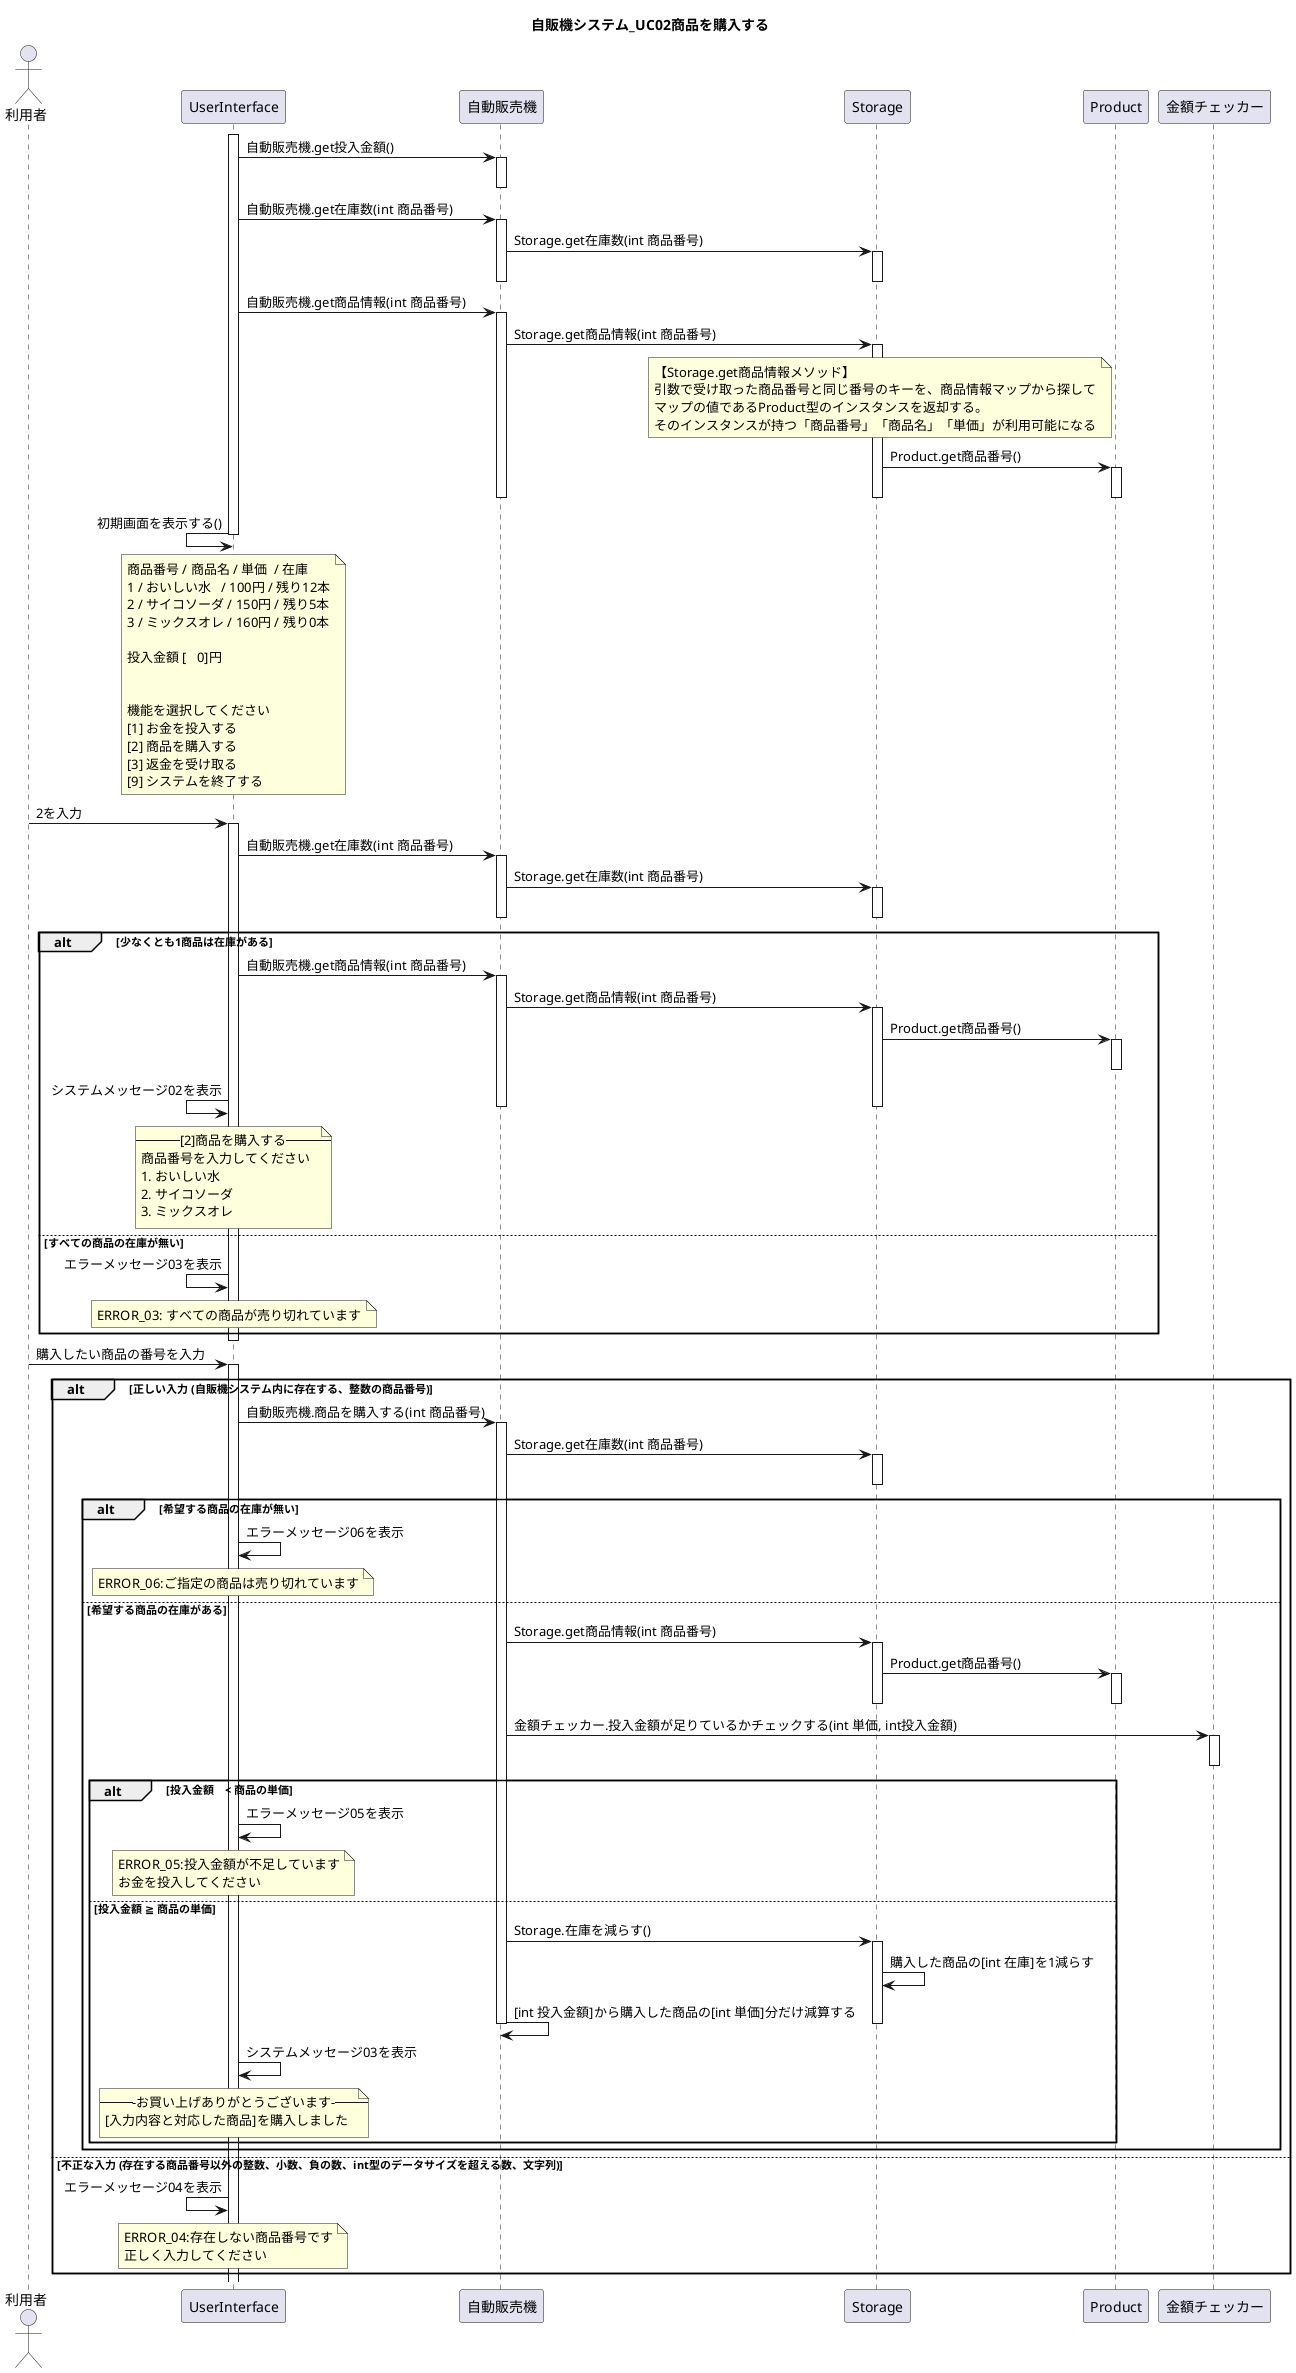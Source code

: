 @startuml
title 自販機システム_UC02商品を購入する

actor 利用者

activate UserInterface

UserInterface -> 自動販売機 : 自動販売機.get投入金額()
activate 自動販売機
deactivate 自動販売機

UserInterface -> 自動販売機 : 自動販売機.get在庫数(int 商品番号)
activate 自動販売機
自動販売機 -> Storage : Storage.get在庫数(int 商品番号)
activate Storage

deactivate Storage
deactivate 自動販売機

UserInterface -> 自動販売機 : 自動販売機.get商品情報(int 商品番号)
activate 自動販売機
自動販売機 -> Storage : Storage.get商品情報(int 商品番号)
activate Storage

note left of Product
【Storage.get商品情報メソッド】
引数で受け取った商品番号と同じ番号のキーを、商品情報マップから探して
マップの値であるProduct型のインスタンスを返却する。
そのインスタンスが持つ「商品番号」「商品名」「単価」が利用可能になる
end note

Storage -> Product : Product.get商品番号()
activate Product

deactivate Product
deactivate Storage
deactivate 自動販売機
deactivate 自動販売機


UserInterface <- UserInterface : 初期画面を表示する()
note over UserInterface
商品番号 / 商品名 / 単価  / 在庫
1 / おいしい水   / 100円 / 残り12本
2 / サイコソーダ / 150円 / 残り5本
3 / ミックスオレ / 160円 / 残り0本

投入金額 [   0]円


機能を選択してください
[1] お金を投入する
[2] 商品を購入する
[3] 返金を受け取る
[9] システムを終了する
end note
deactivate UserInterface


利用者 -> UserInterface : 2を入力

'loop 初めに登録した商品番号すべてを使って実施
activate UserInterface
UserInterface -> 自動販売機 : 自動販売機.get在庫数(int 商品番号)
activate 自動販売機
自動販売機 -> Storage : Storage.get在庫数(int 商品番号)
activate Storage

deactivate Product
deactivate Storage
deactivate 自動販売機
'end loop

alt 少なくとも1商品は在庫がある
    UserInterface -> 自動販売機 : 自動販売機.get商品情報(int 商品番号)
    activate 自動販売機
    自動販売機 -> Storage : Storage.get商品情報(int 商品番号)
    activate Storage

    Storage -> Product : Product.get商品番号()
    activate Product

    deactivate Product
    UserInterface <- UserInterface : システムメッセージ02を表示
    note over UserInterface
    --[2]商品を購入する--
    商品番号を入力してください
    1. おいしい水
    2. サイコソーダ
    3. ミックスオレ
    end note
    deactivate Storage
    deactivate 自動販売機

else すべての商品の在庫が無い
    UserInterface <- UserInterface : エラーメッセージ03を表示
    note over UserInterface
    ERROR_03: すべての商品が売り切れています
    end note

end
deactivate UserInterface

利用者 -> UserInterface : 購入したい商品の番号を入力

activate UserInterface

alt 正しい入力 (自販機システム内に存在する、整数の商品番号)

    UserInterface -> 自動販売機 : 自動販売機.商品を購入する(int 商品番号)
    activate 自動販売機

    自動販売機 -> Storage : Storage.get在庫数(int 商品番号)
    activate Storage
    deactivate Storage

    alt 希望する商品の在庫が無い

        UserInterface -> UserInterface : エラーメッセージ06を表示
        note over UserInterface
        ERROR_06:ご指定の商品は売り切れています
        end note


    else 希望する商品の在庫がある

        自動販売機 -> Storage : Storage.get商品情報(int 商品番号)
        activate Storage
        Storage -> Product : Product.get商品番号()
        activate Product
        deactivate Product
        deactivate Storage

        自動販売機 -> 金額チェッカー : 金額チェッカー.投入金額が足りているかチェックする(int 単価, int投入金額)
        activate 金額チェッカー
        deactivate 金額チェッカー

        alt 投入金額　< 商品の単価

            UserInterface -> UserInterface : エラーメッセージ05を表示
            note over UserInterface
            ERROR_05:投入金額が不足しています
            お金を投入してください
            end note

        else 投入金額 ≧ 商品の単価

            自動販売機 -> Storage : Storage.在庫を減らす()
            activate Storage
            Storage -> Storage : 購入した商品の[int 在庫]を1減らす
            自動販売機 -> 自動販売機 : [int 投入金額]から購入した商品の[int 単価]分だけ減算する
            deactivate Storage
            deactivate 自動販売機

            UserInterface -> UserInterface : システムメッセージ03を表示
            note over UserInterface
            ---お買い上げありがとうございます---
            [入力内容と対応した商品]を購入しました
            end note
            
        end


    end

else 不正な入力 (存在する商品番号以外の整数、小数、負の数、int型のデータサイズを超える数、文字列)
    UserInterface <- UserInterface : エラーメッセージ04を表示
    note over UserInterface
    ERROR_04:存在しない商品番号です
    正しく入力してください
    end note

  
end



@enduml